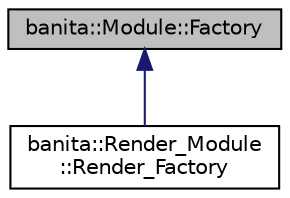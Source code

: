 digraph "banita::Module::Factory"
{
 // LATEX_PDF_SIZE
  edge [fontname="Helvetica",fontsize="10",labelfontname="Helvetica",labelfontsize="10"];
  node [fontname="Helvetica",fontsize="10",shape=record];
  Node0 [label="banita::Module::Factory",height=0.2,width=0.4,color="black", fillcolor="grey75", style="filled", fontcolor="black",tooltip="Virtual pure factory of the module class."];
  Node0 -> Node1 [dir="back",color="midnightblue",fontsize="10",style="solid",fontname="Helvetica"];
  Node1 [label="banita::Render_Module\l::Render_Factory",height=0.2,width=0.4,color="black", fillcolor="white", style="filled",URL="$d5/dce/classbanita_1_1_render___module_1_1_render___factory.html",tooltip="Factory of the Render module."];
}
